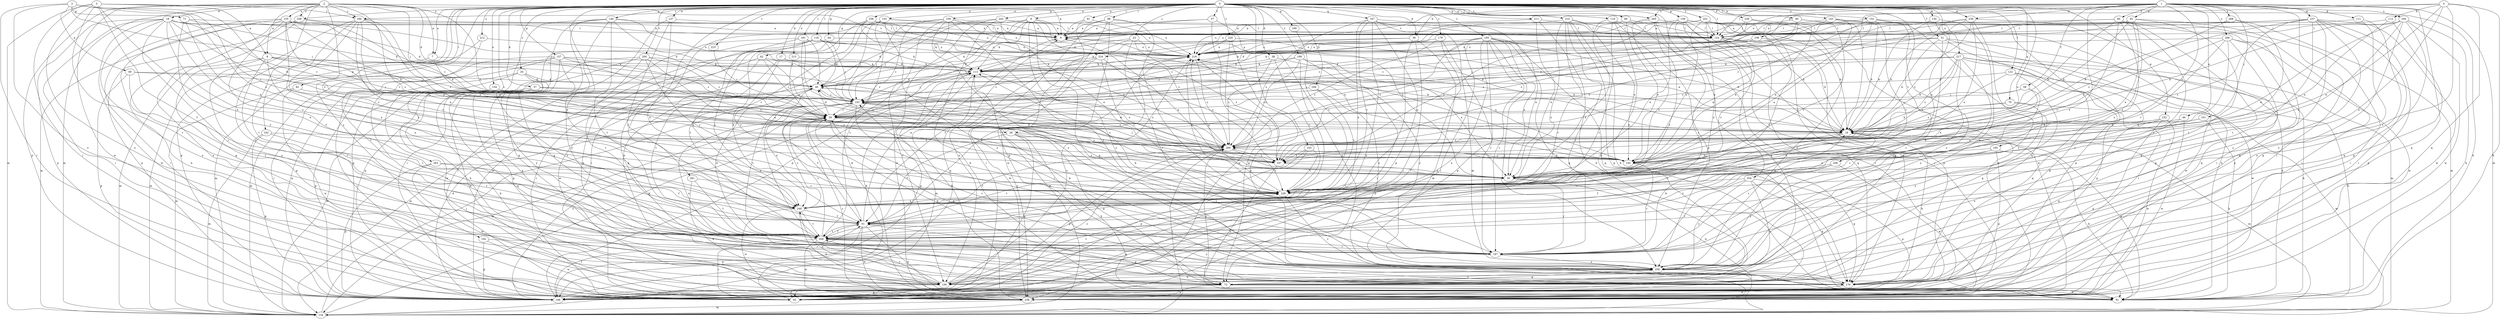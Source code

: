 strict digraph  {
0;
1;
2;
3;
4;
5;
6;
7;
8;
9;
17;
18;
19;
20;
23;
28;
29;
37;
38;
39;
40;
45;
46;
49;
50;
51;
57;
58;
60;
61;
62;
64;
70;
71;
72;
81;
82;
88;
89;
90;
91;
92;
101;
103;
108;
111;
112;
113;
118;
119;
122;
124;
130;
134;
137;
143;
145;
146;
152;
153;
154;
155;
156;
157;
158;
159;
162;
163;
166;
167;
169;
176;
179;
181;
185;
186;
187;
192;
194;
195;
197;
199;
200;
201;
206;
208;
210;
211;
212;
213;
217;
218;
220;
223;
224;
228;
232;
236;
237;
238;
239;
243;
248;
249;
254;
256;
258;
259;
261;
263;
265;
266;
268;
269;
0 -> 6  [label=a];
0 -> 7  [label=a];
0 -> 17  [label=b];
0 -> 20  [label=c];
0 -> 23  [label=c];
0 -> 37  [label=d];
0 -> 38  [label=d];
0 -> 39  [label=d];
0 -> 51  [label=f];
0 -> 57  [label=f];
0 -> 62  [label=g];
0 -> 64  [label=g];
0 -> 70  [label=g];
0 -> 81  [label=h];
0 -> 82  [label=i];
0 -> 88  [label=i];
0 -> 89  [label=i];
0 -> 90  [label=i];
0 -> 91  [label=i];
0 -> 118  [label=l];
0 -> 119  [label=l];
0 -> 122  [label=l];
0 -> 124  [label=l];
0 -> 130  [label=m];
0 -> 137  [label=n];
0 -> 143  [label=n];
0 -> 145  [label=n];
0 -> 146  [label=o];
0 -> 152  [label=o];
0 -> 153  [label=o];
0 -> 154  [label=o];
0 -> 157  [label=p];
0 -> 158  [label=p];
0 -> 159  [label=p];
0 -> 162  [label=p];
0 -> 163  [label=p];
0 -> 166  [label=p];
0 -> 167  [label=q];
0 -> 169  [label=q];
0 -> 179  [label=r];
0 -> 181  [label=r];
0 -> 185  [label=r];
0 -> 192  [label=s];
0 -> 199  [label=t];
0 -> 200  [label=t];
0 -> 201  [label=t];
0 -> 206  [label=t];
0 -> 210  [label=u];
0 -> 211  [label=u];
0 -> 212  [label=u];
0 -> 213  [label=u];
0 -> 217  [label=u];
0 -> 220  [label=v];
0 -> 223  [label=v];
0 -> 232  [label=w];
0 -> 236  [label=w];
0 -> 239  [label=x];
0 -> 243  [label=x];
0 -> 248  [label=x];
0 -> 249  [label=y];
0 -> 254  [label=y];
0 -> 256  [label=y];
0 -> 258  [label=y];
0 -> 261  [label=z];
0 -> 263  [label=z];
0 -> 265  [label=z];
1 -> 28  [label=c];
1 -> 39  [label=d];
1 -> 45  [label=e];
1 -> 46  [label=e];
1 -> 58  [label=f];
1 -> 60  [label=f];
1 -> 92  [label=i];
1 -> 101  [label=j];
1 -> 108  [label=k];
1 -> 111  [label=k];
1 -> 124  [label=l];
1 -> 134  [label=m];
1 -> 176  [label=q];
1 -> 194  [label=s];
1 -> 195  [label=s];
1 -> 224  [label=v];
1 -> 236  [label=w];
1 -> 237  [label=w];
1 -> 248  [label=x];
1 -> 265  [label=z];
1 -> 266  [label=z];
1 -> 268  [label=z];
2 -> 7  [label=a];
2 -> 8  [label=a];
2 -> 18  [label=b];
2 -> 40  [label=d];
2 -> 103  [label=j];
2 -> 134  [label=m];
2 -> 155  [label=o];
2 -> 166  [label=p];
2 -> 186  [label=r];
2 -> 197  [label=s];
2 -> 224  [label=v];
2 -> 228  [label=v];
2 -> 238  [label=w];
2 -> 258  [label=y];
2 -> 259  [label=y];
2 -> 269  [label=z];
3 -> 19  [label=b];
3 -> 49  [label=e];
3 -> 71  [label=g];
3 -> 92  [label=i];
3 -> 103  [label=j];
3 -> 145  [label=n];
3 -> 156  [label=o];
3 -> 269  [label=z];
4 -> 50  [label=e];
4 -> 81  [label=h];
4 -> 112  [label=k];
4 -> 176  [label=q];
4 -> 186  [label=r];
4 -> 208  [label=t];
4 -> 218  [label=u];
4 -> 248  [label=x];
5 -> 8  [label=a];
5 -> 9  [label=a];
5 -> 61  [label=f];
5 -> 92  [label=i];
5 -> 134  [label=m];
5 -> 156  [label=o];
5 -> 186  [label=r];
5 -> 187  [label=r];
5 -> 248  [label=x];
6 -> 9  [label=a];
6 -> 19  [label=b];
6 -> 103  [label=j];
6 -> 113  [label=k];
6 -> 145  [label=n];
6 -> 166  [label=p];
6 -> 176  [label=q];
6 -> 208  [label=t];
6 -> 259  [label=y];
7 -> 28  [label=c];
7 -> 113  [label=k];
7 -> 134  [label=m];
8 -> 29  [label=c];
8 -> 72  [label=g];
8 -> 103  [label=j];
8 -> 113  [label=k];
8 -> 134  [label=m];
8 -> 187  [label=r];
8 -> 248  [label=x];
9 -> 218  [label=u];
17 -> 19  [label=b];
17 -> 113  [label=k];
17 -> 208  [label=t];
17 -> 228  [label=v];
18 -> 29  [label=c];
18 -> 40  [label=d];
18 -> 92  [label=i];
18 -> 124  [label=l];
18 -> 156  [label=o];
18 -> 166  [label=p];
18 -> 187  [label=r];
18 -> 228  [label=v];
18 -> 238  [label=w];
18 -> 248  [label=x];
18 -> 269  [label=z];
19 -> 9  [label=a];
19 -> 50  [label=e];
19 -> 61  [label=f];
19 -> 134  [label=m];
19 -> 187  [label=r];
19 -> 269  [label=z];
20 -> 40  [label=d];
20 -> 72  [label=g];
20 -> 92  [label=i];
20 -> 166  [label=p];
20 -> 238  [label=w];
23 -> 61  [label=f];
23 -> 103  [label=j];
23 -> 187  [label=r];
23 -> 197  [label=s];
23 -> 218  [label=u];
28 -> 61  [label=f];
28 -> 72  [label=g];
28 -> 81  [label=h];
28 -> 166  [label=p];
28 -> 259  [label=y];
28 -> 269  [label=z];
29 -> 19  [label=b];
29 -> 40  [label=d];
29 -> 72  [label=g];
29 -> 134  [label=m];
29 -> 176  [label=q];
29 -> 228  [label=v];
37 -> 29  [label=c];
37 -> 61  [label=f];
37 -> 81  [label=h];
37 -> 103  [label=j];
37 -> 134  [label=m];
37 -> 176  [label=q];
38 -> 19  [label=b];
38 -> 113  [label=k];
38 -> 228  [label=v];
38 -> 269  [label=z];
39 -> 40  [label=d];
39 -> 92  [label=i];
39 -> 134  [label=m];
39 -> 156  [label=o];
39 -> 218  [label=u];
40 -> 103  [label=j];
40 -> 134  [label=m];
40 -> 208  [label=t];
40 -> 269  [label=z];
45 -> 9  [label=a];
45 -> 19  [label=b];
45 -> 50  [label=e];
45 -> 92  [label=i];
45 -> 103  [label=j];
45 -> 124  [label=l];
45 -> 187  [label=r];
45 -> 228  [label=v];
46 -> 19  [label=b];
46 -> 156  [label=o];
46 -> 238  [label=w];
49 -> 40  [label=d];
49 -> 103  [label=j];
49 -> 166  [label=p];
49 -> 208  [label=t];
50 -> 9  [label=a];
50 -> 187  [label=r];
50 -> 228  [label=v];
50 -> 238  [label=w];
51 -> 19  [label=b];
51 -> 81  [label=h];
51 -> 113  [label=k];
51 -> 166  [label=p];
51 -> 187  [label=r];
51 -> 218  [label=u];
51 -> 238  [label=w];
57 -> 9  [label=a];
57 -> 40  [label=d];
57 -> 72  [label=g];
57 -> 238  [label=w];
58 -> 29  [label=c];
58 -> 50  [label=e];
58 -> 103  [label=j];
58 -> 208  [label=t];
60 -> 9  [label=a];
60 -> 19  [label=b];
60 -> 72  [label=g];
60 -> 92  [label=i];
60 -> 103  [label=j];
60 -> 166  [label=p];
60 -> 228  [label=v];
60 -> 248  [label=x];
60 -> 259  [label=y];
61 -> 9  [label=a];
61 -> 29  [label=c];
61 -> 81  [label=h];
61 -> 166  [label=p];
61 -> 176  [label=q];
61 -> 208  [label=t];
61 -> 218  [label=u];
61 -> 238  [label=w];
62 -> 29  [label=c];
62 -> 92  [label=i];
62 -> 113  [label=k];
62 -> 228  [label=v];
62 -> 238  [label=w];
64 -> 166  [label=p];
64 -> 218  [label=u];
64 -> 248  [label=x];
70 -> 19  [label=b];
70 -> 29  [label=c];
70 -> 134  [label=m];
70 -> 259  [label=y];
71 -> 40  [label=d];
71 -> 61  [label=f];
71 -> 124  [label=l];
71 -> 145  [label=n];
72 -> 81  [label=h];
72 -> 166  [label=p];
72 -> 238  [label=w];
72 -> 259  [label=y];
72 -> 269  [label=z];
81 -> 19  [label=b];
82 -> 103  [label=j];
82 -> 134  [label=m];
82 -> 238  [label=w];
88 -> 9  [label=a];
88 -> 92  [label=i];
88 -> 124  [label=l];
88 -> 156  [label=o];
88 -> 228  [label=v];
88 -> 238  [label=w];
89 -> 9  [label=a];
89 -> 92  [label=i];
89 -> 124  [label=l];
89 -> 145  [label=n];
90 -> 124  [label=l];
90 -> 176  [label=q];
90 -> 197  [label=s];
90 -> 228  [label=v];
90 -> 269  [label=z];
91 -> 9  [label=a];
91 -> 72  [label=g];
91 -> 218  [label=u];
92 -> 113  [label=k];
92 -> 269  [label=z];
101 -> 19  [label=b];
101 -> 81  [label=h];
101 -> 145  [label=n];
103 -> 29  [label=c];
103 -> 61  [label=f];
103 -> 156  [label=o];
103 -> 197  [label=s];
103 -> 208  [label=t];
103 -> 248  [label=x];
103 -> 259  [label=y];
103 -> 269  [label=z];
108 -> 40  [label=d];
108 -> 103  [label=j];
108 -> 134  [label=m];
108 -> 218  [label=u];
111 -> 72  [label=g];
111 -> 124  [label=l];
111 -> 156  [label=o];
112 -> 72  [label=g];
112 -> 124  [label=l];
112 -> 145  [label=n];
113 -> 40  [label=d];
113 -> 103  [label=j];
113 -> 134  [label=m];
113 -> 166  [label=p];
113 -> 197  [label=s];
118 -> 40  [label=d];
118 -> 72  [label=g];
118 -> 92  [label=i];
118 -> 103  [label=j];
118 -> 113  [label=k];
118 -> 176  [label=q];
118 -> 218  [label=u];
118 -> 269  [label=z];
119 -> 72  [label=g];
119 -> 124  [label=l];
119 -> 208  [label=t];
119 -> 248  [label=x];
119 -> 259  [label=y];
122 -> 40  [label=d];
122 -> 72  [label=g];
122 -> 81  [label=h];
122 -> 176  [label=q];
122 -> 197  [label=s];
124 -> 19  [label=b];
124 -> 113  [label=k];
124 -> 145  [label=n];
124 -> 176  [label=q];
124 -> 218  [label=u];
124 -> 228  [label=v];
130 -> 19  [label=b];
130 -> 124  [label=l];
130 -> 145  [label=n];
130 -> 187  [label=r];
134 -> 103  [label=j];
134 -> 113  [label=k];
134 -> 269  [label=z];
137 -> 61  [label=f];
137 -> 72  [label=g];
137 -> 124  [label=l];
137 -> 248  [label=x];
143 -> 19  [label=b];
143 -> 29  [label=c];
143 -> 50  [label=e];
143 -> 81  [label=h];
143 -> 124  [label=l];
145 -> 103  [label=j];
145 -> 176  [label=q];
145 -> 187  [label=r];
145 -> 218  [label=u];
145 -> 269  [label=z];
146 -> 9  [label=a];
146 -> 92  [label=i];
146 -> 103  [label=j];
146 -> 166  [label=p];
146 -> 176  [label=q];
146 -> 208  [label=t];
146 -> 259  [label=y];
146 -> 269  [label=z];
152 -> 40  [label=d];
152 -> 124  [label=l];
152 -> 145  [label=n];
152 -> 166  [label=p];
152 -> 176  [label=q];
152 -> 197  [label=s];
152 -> 228  [label=v];
152 -> 259  [label=y];
153 -> 9  [label=a];
153 -> 92  [label=i];
153 -> 103  [label=j];
153 -> 124  [label=l];
153 -> 156  [label=o];
153 -> 238  [label=w];
153 -> 259  [label=y];
154 -> 103  [label=j];
154 -> 208  [label=t];
155 -> 9  [label=a];
155 -> 19  [label=b];
155 -> 29  [label=c];
155 -> 40  [label=d];
155 -> 61  [label=f];
155 -> 72  [label=g];
155 -> 81  [label=h];
155 -> 92  [label=i];
155 -> 145  [label=n];
155 -> 248  [label=x];
156 -> 92  [label=i];
156 -> 208  [label=t];
156 -> 218  [label=u];
156 -> 228  [label=v];
156 -> 248  [label=x];
157 -> 29  [label=c];
157 -> 92  [label=i];
157 -> 113  [label=k];
157 -> 134  [label=m];
157 -> 166  [label=p];
157 -> 176  [label=q];
157 -> 197  [label=s];
157 -> 259  [label=y];
158 -> 19  [label=b];
158 -> 29  [label=c];
158 -> 50  [label=e];
158 -> 72  [label=g];
158 -> 92  [label=i];
158 -> 124  [label=l];
158 -> 166  [label=p];
158 -> 238  [label=w];
159 -> 9  [label=a];
159 -> 29  [label=c];
159 -> 103  [label=j];
159 -> 113  [label=k];
159 -> 187  [label=r];
159 -> 218  [label=u];
159 -> 238  [label=w];
159 -> 259  [label=y];
162 -> 134  [label=m];
162 -> 166  [label=p];
162 -> 208  [label=t];
162 -> 269  [label=z];
163 -> 166  [label=p];
163 -> 197  [label=s];
163 -> 208  [label=t];
163 -> 228  [label=v];
166 -> 9  [label=a];
166 -> 29  [label=c];
166 -> 40  [label=d];
166 -> 61  [label=f];
167 -> 50  [label=e];
167 -> 124  [label=l];
167 -> 134  [label=m];
167 -> 156  [label=o];
167 -> 166  [label=p];
167 -> 228  [label=v];
167 -> 248  [label=x];
167 -> 269  [label=z];
169 -> 228  [label=v];
176 -> 19  [label=b];
176 -> 113  [label=k];
176 -> 218  [label=u];
176 -> 228  [label=v];
176 -> 238  [label=w];
179 -> 92  [label=i];
179 -> 187  [label=r];
179 -> 218  [label=u];
179 -> 269  [label=z];
181 -> 29  [label=c];
181 -> 40  [label=d];
181 -> 50  [label=e];
181 -> 166  [label=p];
181 -> 218  [label=u];
181 -> 248  [label=x];
185 -> 19  [label=b];
185 -> 50  [label=e];
185 -> 72  [label=g];
185 -> 92  [label=i];
185 -> 156  [label=o];
185 -> 166  [label=p];
185 -> 176  [label=q];
185 -> 187  [label=r];
185 -> 218  [label=u];
185 -> 259  [label=y];
185 -> 269  [label=z];
186 -> 50  [label=e];
186 -> 124  [label=l];
186 -> 145  [label=n];
186 -> 156  [label=o];
186 -> 208  [label=t];
186 -> 228  [label=v];
186 -> 248  [label=x];
186 -> 269  [label=z];
187 -> 19  [label=b];
187 -> 61  [label=f];
187 -> 103  [label=j];
187 -> 113  [label=k];
187 -> 259  [label=y];
192 -> 166  [label=p];
192 -> 187  [label=r];
192 -> 238  [label=w];
194 -> 19  [label=b];
194 -> 50  [label=e];
194 -> 81  [label=h];
194 -> 124  [label=l];
194 -> 176  [label=q];
194 -> 228  [label=v];
194 -> 238  [label=w];
194 -> 259  [label=y];
195 -> 50  [label=e];
195 -> 81  [label=h];
195 -> 145  [label=n];
195 -> 166  [label=p];
195 -> 208  [label=t];
197 -> 40  [label=d];
197 -> 50  [label=e];
197 -> 81  [label=h];
199 -> 50  [label=e];
199 -> 92  [label=i];
199 -> 103  [label=j];
199 -> 113  [label=k];
199 -> 228  [label=v];
199 -> 259  [label=y];
199 -> 269  [label=z];
200 -> 29  [label=c];
200 -> 50  [label=e];
200 -> 81  [label=h];
200 -> 113  [label=k];
200 -> 208  [label=t];
200 -> 228  [label=v];
200 -> 238  [label=w];
201 -> 29  [label=c];
201 -> 61  [label=f];
201 -> 72  [label=g];
201 -> 113  [label=k];
201 -> 124  [label=l];
201 -> 145  [label=n];
201 -> 197  [label=s];
201 -> 238  [label=w];
201 -> 248  [label=x];
201 -> 259  [label=y];
206 -> 50  [label=e];
206 -> 61  [label=f];
206 -> 238  [label=w];
206 -> 259  [label=y];
208 -> 29  [label=c];
208 -> 40  [label=d];
208 -> 61  [label=f];
208 -> 92  [label=i];
208 -> 176  [label=q];
208 -> 187  [label=r];
208 -> 238  [label=w];
208 -> 259  [label=y];
210 -> 81  [label=h];
210 -> 124  [label=l];
210 -> 145  [label=n];
210 -> 166  [label=p];
210 -> 187  [label=r];
210 -> 208  [label=t];
210 -> 218  [label=u];
210 -> 248  [label=x];
211 -> 50  [label=e];
211 -> 81  [label=h];
211 -> 124  [label=l];
211 -> 218  [label=u];
212 -> 134  [label=m];
212 -> 208  [label=t];
212 -> 218  [label=u];
213 -> 113  [label=k];
213 -> 228  [label=v];
217 -> 19  [label=b];
217 -> 29  [label=c];
217 -> 81  [label=h];
217 -> 92  [label=i];
217 -> 113  [label=k];
217 -> 166  [label=p];
217 -> 187  [label=r];
217 -> 197  [label=s];
217 -> 238  [label=w];
217 -> 259  [label=y];
217 -> 269  [label=z];
218 -> 113  [label=k];
218 -> 134  [label=m];
218 -> 228  [label=v];
218 -> 269  [label=z];
220 -> 50  [label=e];
220 -> 72  [label=g];
220 -> 113  [label=k];
220 -> 197  [label=s];
220 -> 218  [label=u];
223 -> 29  [label=c];
224 -> 29  [label=c];
224 -> 113  [label=k];
224 -> 197  [label=s];
224 -> 228  [label=v];
224 -> 238  [label=w];
228 -> 218  [label=u];
228 -> 248  [label=x];
232 -> 19  [label=b];
232 -> 145  [label=n];
232 -> 166  [label=p];
232 -> 176  [label=q];
232 -> 238  [label=w];
236 -> 19  [label=b];
236 -> 29  [label=c];
236 -> 50  [label=e];
236 -> 92  [label=i];
236 -> 124  [label=l];
236 -> 259  [label=y];
236 -> 269  [label=z];
237 -> 9  [label=a];
237 -> 19  [label=b];
237 -> 92  [label=i];
237 -> 124  [label=l];
237 -> 166  [label=p];
237 -> 176  [label=q];
237 -> 197  [label=s];
237 -> 208  [label=t];
237 -> 238  [label=w];
237 -> 259  [label=y];
238 -> 29  [label=c];
238 -> 113  [label=k];
238 -> 134  [label=m];
239 -> 29  [label=c];
239 -> 124  [label=l];
239 -> 145  [label=n];
239 -> 269  [label=z];
243 -> 40  [label=d];
243 -> 50  [label=e];
243 -> 81  [label=h];
243 -> 124  [label=l];
243 -> 156  [label=o];
243 -> 218  [label=u];
248 -> 29  [label=c];
248 -> 61  [label=f];
248 -> 81  [label=h];
248 -> 208  [label=t];
248 -> 238  [label=w];
249 -> 81  [label=h];
249 -> 103  [label=j];
249 -> 228  [label=v];
254 -> 156  [label=o];
254 -> 166  [label=p];
254 -> 176  [label=q];
254 -> 187  [label=r];
254 -> 228  [label=v];
254 -> 259  [label=y];
256 -> 9  [label=a];
256 -> 61  [label=f];
256 -> 145  [label=n];
256 -> 208  [label=t];
256 -> 218  [label=u];
256 -> 269  [label=z];
258 -> 9  [label=a];
258 -> 19  [label=b];
258 -> 134  [label=m];
258 -> 156  [label=o];
258 -> 166  [label=p];
259 -> 29  [label=c];
259 -> 72  [label=g];
259 -> 156  [label=o];
259 -> 176  [label=q];
261 -> 81  [label=h];
261 -> 208  [label=t];
261 -> 228  [label=v];
263 -> 50  [label=e];
263 -> 61  [label=f];
263 -> 166  [label=p];
263 -> 238  [label=w];
265 -> 9  [label=a];
265 -> 19  [label=b];
265 -> 61  [label=f];
265 -> 208  [label=t];
265 -> 228  [label=v];
266 -> 61  [label=f];
266 -> 72  [label=g];
266 -> 176  [label=q];
266 -> 218  [label=u];
266 -> 228  [label=v];
266 -> 238  [label=w];
266 -> 269  [label=z];
268 -> 124  [label=l];
268 -> 134  [label=m];
268 -> 208  [label=t];
268 -> 269  [label=z];
269 -> 40  [label=d];
269 -> 61  [label=f];
269 -> 145  [label=n];
269 -> 166  [label=p];
269 -> 197  [label=s];
269 -> 228  [label=v];
}

